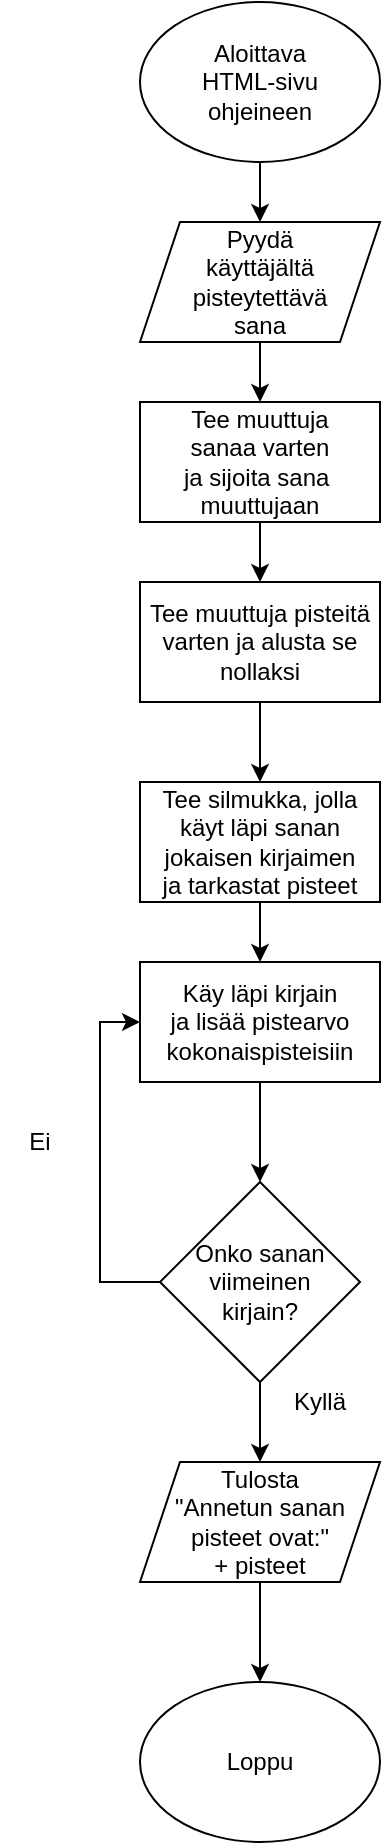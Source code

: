 <mxfile version="13.6.5" type="github"><diagram id="hyQ4RZsU3M0K8pBcm3_s" name="Page-1"><mxGraphModel dx="1422" dy="746" grid="1" gridSize="10" guides="1" tooltips="1" connect="1" arrows="1" fold="1" page="1" pageScale="1" pageWidth="827" pageHeight="1169" math="0" shadow="0"><root><mxCell id="0"/><mxCell id="1" parent="0"/><mxCell id="Da7SQdUEUnJZt0W-oors-3" value="" style="edgeStyle=orthogonalEdgeStyle;rounded=0;orthogonalLoop=1;jettySize=auto;html=1;" edge="1" parent="1" source="Da7SQdUEUnJZt0W-oors-1" target="Da7SQdUEUnJZt0W-oors-2"><mxGeometry relative="1" as="geometry"/></mxCell><mxCell id="Da7SQdUEUnJZt0W-oors-1" value="Aloittava &lt;br&gt;HTML-sivu &lt;br&gt;ohjeineen" style="ellipse;whiteSpace=wrap;html=1;" vertex="1" parent="1"><mxGeometry x="310" y="40" width="120" height="80" as="geometry"/></mxCell><mxCell id="Da7SQdUEUnJZt0W-oors-5" value="" style="edgeStyle=orthogonalEdgeStyle;rounded=0;orthogonalLoop=1;jettySize=auto;html=1;" edge="1" parent="1" source="Da7SQdUEUnJZt0W-oors-2" target="Da7SQdUEUnJZt0W-oors-4"><mxGeometry relative="1" as="geometry"/></mxCell><mxCell id="Da7SQdUEUnJZt0W-oors-2" value="Pyydä&lt;br&gt;käyttäjältä&lt;br&gt;pisteytettävä&lt;br&gt;sana" style="shape=parallelogram;perimeter=parallelogramPerimeter;whiteSpace=wrap;html=1;fixedSize=1;" vertex="1" parent="1"><mxGeometry x="310" y="150" width="120" height="60" as="geometry"/></mxCell><mxCell id="Da7SQdUEUnJZt0W-oors-8" value="" style="edgeStyle=orthogonalEdgeStyle;rounded=0;orthogonalLoop=1;jettySize=auto;html=1;" edge="1" parent="1" source="Da7SQdUEUnJZt0W-oors-4" target="Da7SQdUEUnJZt0W-oors-7"><mxGeometry relative="1" as="geometry"/></mxCell><mxCell id="Da7SQdUEUnJZt0W-oors-4" value="Tee muuttuja&lt;br&gt;sanaa varten&lt;br&gt;ja sijoita sana&amp;nbsp;&lt;br&gt;muuttujaan" style="rounded=0;whiteSpace=wrap;html=1;" vertex="1" parent="1"><mxGeometry x="310" y="240" width="120" height="60" as="geometry"/></mxCell><mxCell id="Da7SQdUEUnJZt0W-oors-12" value="" style="edgeStyle=orthogonalEdgeStyle;rounded=0;orthogonalLoop=1;jettySize=auto;html=1;" edge="1" parent="1" source="Da7SQdUEUnJZt0W-oors-6" target="Da7SQdUEUnJZt0W-oors-11"><mxGeometry relative="1" as="geometry"/></mxCell><mxCell id="Da7SQdUEUnJZt0W-oors-6" value="Tee silmukka, jolla&lt;br&gt;käyt läpi sanan&lt;br&gt;jokaisen kirjaimen&lt;br&gt;ja tarkastat pisteet" style="rounded=0;whiteSpace=wrap;html=1;" vertex="1" parent="1"><mxGeometry x="310" y="430" width="120" height="60" as="geometry"/></mxCell><mxCell id="Da7SQdUEUnJZt0W-oors-9" value="" style="edgeStyle=orthogonalEdgeStyle;rounded=0;orthogonalLoop=1;jettySize=auto;html=1;" edge="1" parent="1" source="Da7SQdUEUnJZt0W-oors-7" target="Da7SQdUEUnJZt0W-oors-6"><mxGeometry relative="1" as="geometry"/></mxCell><mxCell id="Da7SQdUEUnJZt0W-oors-7" value="Tee muuttuja pisteitä varten ja alusta se nollaksi" style="rounded=0;whiteSpace=wrap;html=1;" vertex="1" parent="1"><mxGeometry x="310" y="330" width="120" height="60" as="geometry"/></mxCell><mxCell id="Da7SQdUEUnJZt0W-oors-14" style="edgeStyle=orthogonalEdgeStyle;rounded=0;orthogonalLoop=1;jettySize=auto;html=1;entryX=0;entryY=0.5;entryDx=0;entryDy=0;" edge="1" parent="1" source="Da7SQdUEUnJZt0W-oors-10" target="Da7SQdUEUnJZt0W-oors-11"><mxGeometry relative="1" as="geometry"><Array as="points"><mxPoint x="290" y="680"/><mxPoint x="290" y="550"/></Array></mxGeometry></mxCell><mxCell id="Da7SQdUEUnJZt0W-oors-18" value="" style="edgeStyle=orthogonalEdgeStyle;rounded=0;orthogonalLoop=1;jettySize=auto;html=1;" edge="1" parent="1" source="Da7SQdUEUnJZt0W-oors-10" target="Da7SQdUEUnJZt0W-oors-17"><mxGeometry relative="1" as="geometry"/></mxCell><mxCell id="Da7SQdUEUnJZt0W-oors-10" value="Onko sanan &lt;br&gt;viimeinen &lt;br&gt;kirjain?" style="rhombus;whiteSpace=wrap;html=1;" vertex="1" parent="1"><mxGeometry x="320" y="630" width="100" height="100" as="geometry"/></mxCell><mxCell id="Da7SQdUEUnJZt0W-oors-13" value="" style="edgeStyle=orthogonalEdgeStyle;rounded=0;orthogonalLoop=1;jettySize=auto;html=1;" edge="1" parent="1" source="Da7SQdUEUnJZt0W-oors-11" target="Da7SQdUEUnJZt0W-oors-10"><mxGeometry relative="1" as="geometry"/></mxCell><mxCell id="Da7SQdUEUnJZt0W-oors-11" value="Käy läpi kirjain&lt;br&gt;ja lisää pistearvo kokonaispisteisiin" style="rounded=0;whiteSpace=wrap;html=1;" vertex="1" parent="1"><mxGeometry x="310" y="520" width="120" height="60" as="geometry"/></mxCell><mxCell id="Da7SQdUEUnJZt0W-oors-15" value="Ei" style="text;html=1;strokeColor=none;fillColor=none;align=center;verticalAlign=middle;whiteSpace=wrap;rounded=0;" vertex="1" parent="1"><mxGeometry x="240" y="600" width="40" height="20" as="geometry"/></mxCell><mxCell id="Da7SQdUEUnJZt0W-oors-21" value="" style="edgeStyle=orthogonalEdgeStyle;rounded=0;orthogonalLoop=1;jettySize=auto;html=1;" edge="1" parent="1" source="Da7SQdUEUnJZt0W-oors-17" target="Da7SQdUEUnJZt0W-oors-20"><mxGeometry relative="1" as="geometry"/></mxCell><mxCell id="Da7SQdUEUnJZt0W-oors-17" value="Tulosta&lt;br&gt;&quot;Annetun sanan&lt;br&gt;pisteet ovat:&quot;&lt;br&gt;+ pisteet" style="shape=parallelogram;perimeter=parallelogramPerimeter;whiteSpace=wrap;html=1;fixedSize=1;" vertex="1" parent="1"><mxGeometry x="310" y="770" width="120" height="60" as="geometry"/></mxCell><mxCell id="Da7SQdUEUnJZt0W-oors-19" value="Kyllä" style="text;html=1;strokeColor=none;fillColor=none;align=center;verticalAlign=middle;whiteSpace=wrap;rounded=0;" vertex="1" parent="1"><mxGeometry x="380" y="730" width="40" height="20" as="geometry"/></mxCell><mxCell id="Da7SQdUEUnJZt0W-oors-20" value="Loppu" style="ellipse;whiteSpace=wrap;html=1;" vertex="1" parent="1"><mxGeometry x="310" y="880" width="120" height="80" as="geometry"/></mxCell></root></mxGraphModel></diagram></mxfile>